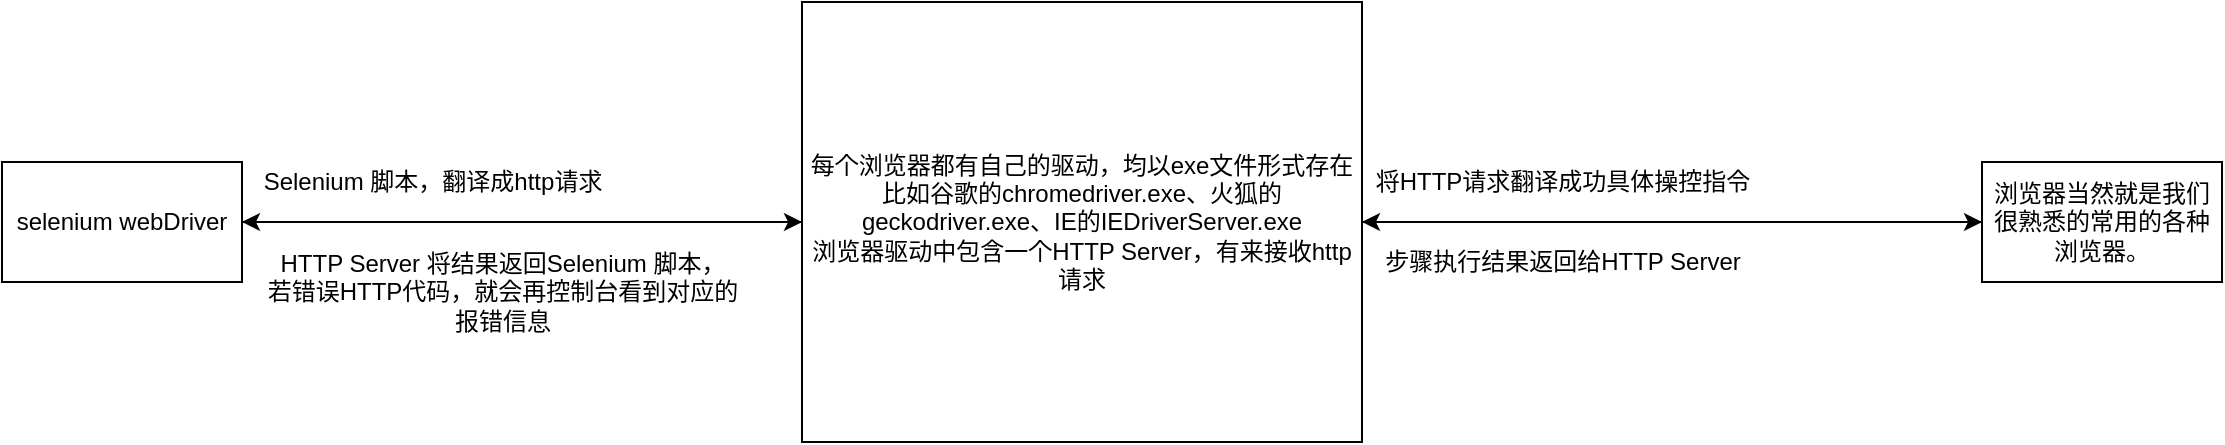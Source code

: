 <mxfile version="15.5.4" type="embed"><diagram id="BZ10pNfYrQwi_6ObdzNJ" name="第 1 页"><mxGraphModel dx="1379" dy="742" grid="1" gridSize="10" guides="1" tooltips="1" connect="1" arrows="1" fold="1" page="1" pageScale="1" pageWidth="1169" pageHeight="1654" math="0" shadow="0"><root><mxCell id="0"/><mxCell id="1" parent="0"/><mxCell id="95" value="" style="edgeStyle=orthogonalEdgeStyle;rounded=0;orthogonalLoop=1;jettySize=auto;html=1;" edge="1" parent="1" source="93" target="94"><mxGeometry relative="1" as="geometry"/></mxCell><mxCell id="97" value="" style="edgeStyle=orthogonalEdgeStyle;rounded=0;orthogonalLoop=1;jettySize=auto;html=1;" edge="1" parent="1" source="93" target="96"><mxGeometry relative="1" as="geometry"/></mxCell><mxCell id="93" value="&lt;div&gt;每个浏览器都有自己的驱动，均以exe文件形式存在&lt;/div&gt;&lt;div&gt;&lt;span&gt;比如谷歌的chromedriver.exe、火狐的geckodriver.exe、IE的IEDriverServer.exe&lt;/span&gt;&lt;br&gt;&lt;/div&gt;&lt;div&gt;浏览器驱动中包含一个HTTP Server，有来接收http请求&lt;/div&gt;" style="rounded=0;whiteSpace=wrap;html=1;" vertex="1" parent="1"><mxGeometry x="410" y="250" width="280" height="220" as="geometry"/></mxCell><mxCell id="99" style="edgeStyle=orthogonalEdgeStyle;rounded=0;orthogonalLoop=1;jettySize=auto;html=1;exitX=0;exitY=0.5;exitDx=0;exitDy=0;" edge="1" parent="1" source="94" target="93"><mxGeometry relative="1" as="geometry"/></mxCell><mxCell id="94" value="浏览器当然就是我们很熟悉的常用的各种浏览器。" style="rounded=0;whiteSpace=wrap;html=1;" vertex="1" parent="1"><mxGeometry x="1000" y="330" width="120" height="60" as="geometry"/></mxCell><mxCell id="98" style="edgeStyle=orthogonalEdgeStyle;rounded=0;orthogonalLoop=1;jettySize=auto;html=1;entryX=0;entryY=0.5;entryDx=0;entryDy=0;" edge="1" parent="1" source="96" target="93"><mxGeometry relative="1" as="geometry"><mxPoint x="350" y="360" as="targetPoint"/></mxGeometry></mxCell><mxCell id="96" value="selenium webDriver" style="rounded=0;whiteSpace=wrap;html=1;" vertex="1" parent="1"><mxGeometry x="10" y="330" width="120" height="60" as="geometry"/></mxCell><mxCell id="100" value="Selenium 脚本，翻译成http请求" style="text;html=1;align=center;verticalAlign=middle;resizable=0;points=[];autosize=1;strokeColor=none;fillColor=none;" vertex="1" parent="1"><mxGeometry x="135" y="330" width="180" height="20" as="geometry"/></mxCell><mxCell id="101" value="将HTTP请求翻译成功具体操控指令" style="text;html=1;align=center;verticalAlign=middle;resizable=0;points=[];autosize=1;strokeColor=none;fillColor=none;" vertex="1" parent="1"><mxGeometry x="690" y="330" width="200" height="20" as="geometry"/></mxCell><mxCell id="102" value="HTTP Server 将结果返回Selenium 脚本，&lt;br&gt;若错误HTTP代码，就会再控制台看到对应的&lt;br&gt;报错信息" style="text;html=1;align=center;verticalAlign=middle;resizable=0;points=[];autosize=1;strokeColor=none;fillColor=none;" vertex="1" parent="1"><mxGeometry x="135" y="370" width="250" height="50" as="geometry"/></mxCell><mxCell id="103" value="步骤执行结果返回给HTTP Server" style="text;html=1;align=center;verticalAlign=middle;resizable=0;points=[];autosize=1;strokeColor=none;fillColor=none;" vertex="1" parent="1"><mxGeometry x="695" y="370" width="190" height="20" as="geometry"/></mxCell></root></mxGraphModel></diagram></mxfile>